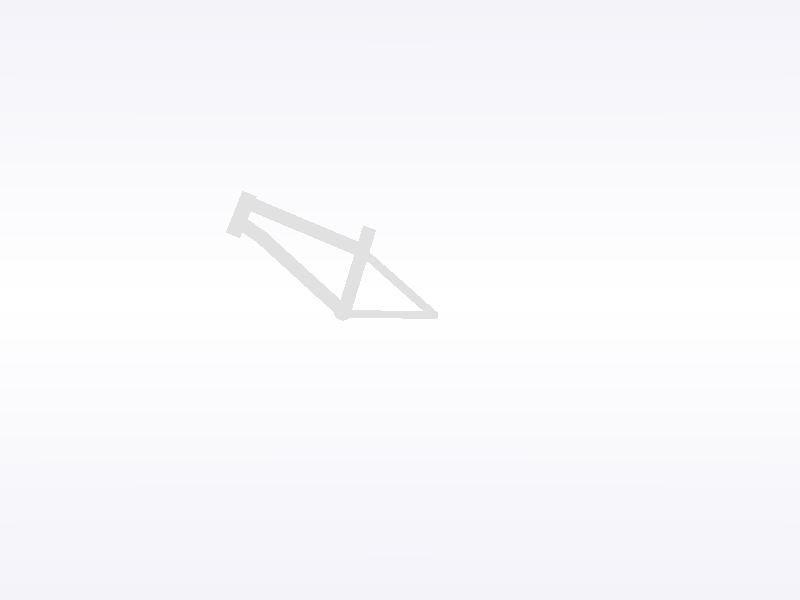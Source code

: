                                          // PoVRay 3.7 Scene File " ... .pov"
// author:  ...
// date:    ...
//------------------------------------------------------------------------
#version 3.7;
global_settings{ assumed_gamma 1.0 }
#default{ finish{ ambient 0.1 diffuse 0.9 }} 
//------------------------------------------------------------------------
#include "colors.inc"
#include "textures.inc"
#include "glass.inc"
#include "metals.inc"
#include "golds.inc"
#include "stones.inc"
#include "woods.inc"
#include "shapes.inc"
#include "shapes2.inc"
#include "functions.inc"
#include "math.inc"
#include "transforms.inc"
//--------------------------------------------------------------------------  right handed, y up 

                            // Vis�o lado esquerdo
#declare Camera_0 = camera {/*ultra_wide_angle*/ angle 15      
                            location  <0.0 , 1.0 , 40.0>
                            right    -x*image_width/image_height
                            look_at   <0.0 , 1.0 , 0.0>}        
                            
                            
                            //Vis�o de tr�s
#declare Camera_1 = camera {angle 15     
                            location  <20.0 , 3.0 , 0.0>
                            right    -x*image_width/image_height
                            look_at   <-8.0 , 1.0 , 0.0>}                            
                   
camera{Camera_0}
//------------------------------------------------------------------------
// sun -------------------------------------------------------------------
light_source{<1500,2500, 2500> color White}
// sky -------------------------------------------------------------------
sky_sphere{ pigment{ gradient <0,1,0>
                     color_map{ [0   color rgb<1,1,1>         ]//White
                                [0.4 color rgb<0.14,0.14,0.56>]//~Navy
                                [0.6 color rgb<0.14,0.14,0.56>]//~Navy
                                [1.0 color rgb<1,1,1>         ]//White
                              }
                     scale 2 }
           } // end of sky_sphere 
//------------------------------------------------------------------------

                                                                          
                                                                          

// ground -----------------------------------------------------------------
//---------------------------------<<< settings of squared plane dimensions
#declare RasterScale = 1.0;
#declare RasterHalfLine  = 0.035;  
#declare RasterHalfLineZ = 0.035; 
//-------------------------------------------------------------------------
#macro Raster(RScale, HLine) 
       pigment{ gradient x scale RScale
                color_map{[0.000   color rgbt<1,1,1,0>*0.6]
                          [0+HLine color rgbt<1,1,1,0>*0.6]
                          [0+HLine color rgbt<1,1,1,1>]
                          [1-HLine color rgbt<1,1,1,1>]
                          [1-HLine color rgbt<1,1,1,0>*0.6]
                          [1.000   color rgbt<1,1,1,0>*0.6]} }
 #end// of Raster(RScale, HLine)-macro    
//-------------------------------------------------------------------------
    
    

#declare chassi = union {

    #declare cor_principal = pigment {color Gray}
    #declare finish_chassi = finish {
                                ambient 0.1
                                diffuse 0.9
                                reflection 0.02
                                specular 0.2 
                                metallic
                             } 
                             
          
    // Suporte direito roda traseira                                          
    union {     
      // Parte de cima   
      cylinder {
        <-0.035,-0.011,-0.18>, <-0.95,0.80,-0.043>, 0.055
        texture {
            pigment { cor_principal } 
            finish { finish_chassi}
        }
        scale <1,1,1> translate <0.5,0.8,0>
      }
    
      // Parte de baixo
      cylinder {
        <-0.01,0,-0.18>, <-1.30,0.02,-0.04>, 0.050
        texture {
            pigment { cor_principal } 
            finish {finish_chassi}
        }
        scale <1,1,1> translate <0.5,0.8,0>
      }
      rotate<0,0.5,0>     
    } 
    
   // Suporte esquerdo roda traseira                                          
    union {     
      // Parte de cima   
      cylinder {
        <-0.035,-0.011,0.18>, <-0.95,0.80,0.04>, 0.055
        texture {
            pigment { cor_principal } 
            finish { finish_chassi}
        }
        scale <1,1,1> translate <0.5,0.8,0>
      } 
      // Parte de baixo
      cylinder {
        <-0.01,0,0.18>, <-1.30,0.02,0.04>, 0.050
        texture {
            pigment { cor_principal } 
            finish {finish_chassi}
        }
        scale <1,1,1> translate <0.5,0.8,0>
      }
      rotate<0,-0.5,0>    
    } 

   // Tubo do selim
   cylinder {
        <-1.25,0,0>, <-0.9,1.15,0>, 0.09
        texture {
            pigment { cor_principal }
            finish {finish_chassi}
        }
        scale <1,1,1> translate <0.5,0.8,0>
    }
       

    // conexao tubo selim com suportes
    cylinder {
        <-1.25,0.05,-0.10>, <-1.25,0.05,0.10>, 0.12
        texture {
            pigment { cor_principal }
            finish {finish_chassi}
        }
        scale <1,1,1> translate <0.5,0.8,0>
    }


    // Barra central superior
    cylinder {
        <-1.0,0.85,0>, <-2.55,1.50,0>, 0.09
        texture {
            pigment { cor_principal }
            finish {finish_chassi}
        }
        scale <1,1,1> translate <0.5,0.8,0>
    }   



    // Barra central Inferior
    union{
    cylinder {
            <-1.25,0.05,0>, <-2.35,1.05,0>, 0.09
            texture {
                pigment { cor_principal }
                finish {finish_chassi}
            }
            scale <1,1,1> translate <0.5,0.8,0>
        }  
        

        cylinder {
            <-2.30,1.01,0>, <-2.65,1.25,0>, 0.09
            texture {
                pigment { cor_principal }
                finish {finish_chassi}
            }
            scale <1,1,1> translate <0.5,0.8,0>
        }
    } 

    // Conexao guidao-suspensao
    cylinder {
        <-2.70,1.05,0>, <-2.48,1.60,0>, 0.1
        texture {
            pigment { cor_principal }
            finish {finish_chassi}
        }
        scale <1,1,1> translate <0.5,0.8,0>
    }
}    


chassi
    
      
      
      
      
    
           


       
